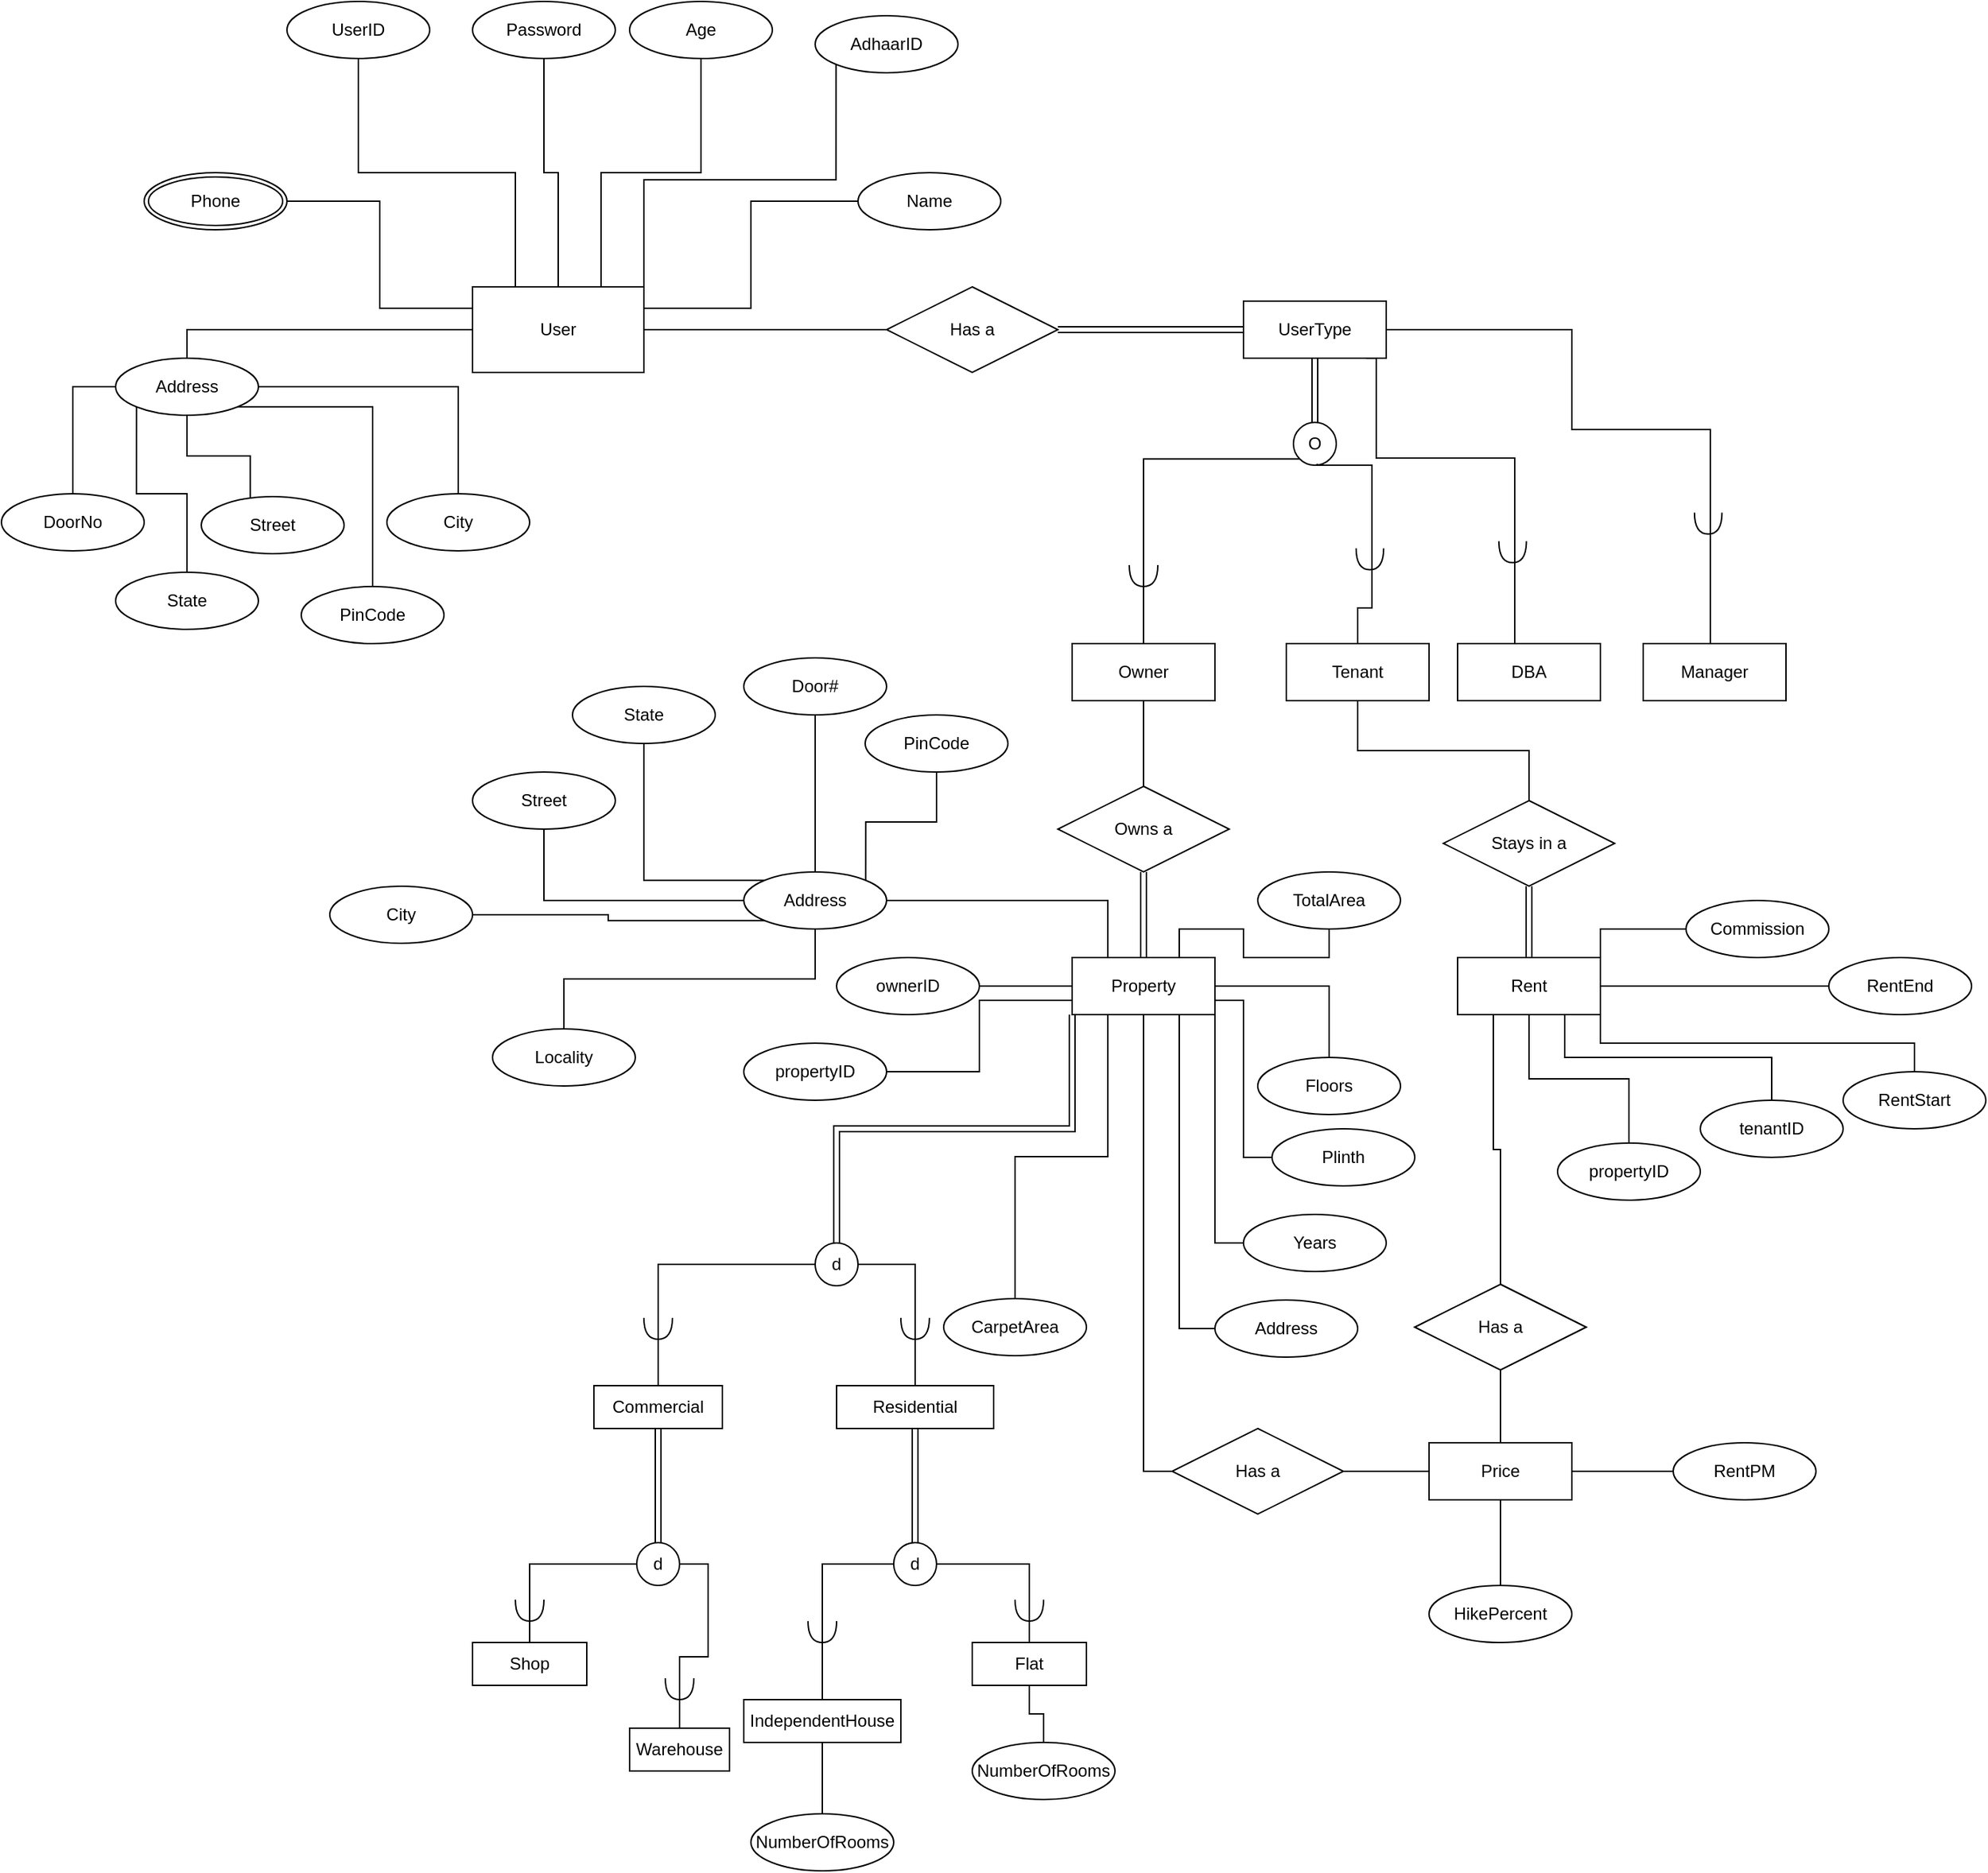 <mxfile version="21.0.10" type="device"><diagram name="Page-1" id="5XIcCDwCFuT_kp3olO_3"><mxGraphModel dx="2868" dy="1576" grid="1" gridSize="10" guides="1" tooltips="1" connect="1" arrows="1" fold="1" page="1" pageScale="1" pageWidth="827" pageHeight="1169" math="0" shadow="0"><root><mxCell id="0"/><mxCell id="1" parent="0"/><mxCell id="nRWQgB_V5x8ZRABtlxOt-9" value="" style="edgeStyle=orthogonalEdgeStyle;rounded=0;orthogonalLoop=1;jettySize=auto;html=1;endArrow=none;endFill=0;" edge="1" parent="1" source="nRWQgB_V5x8ZRABtlxOt-1" target="nRWQgB_V5x8ZRABtlxOt-8"><mxGeometry relative="1" as="geometry"/></mxCell><mxCell id="nRWQgB_V5x8ZRABtlxOt-10" style="edgeStyle=orthogonalEdgeStyle;rounded=0;orthogonalLoop=1;jettySize=auto;html=1;exitX=0.25;exitY=0;exitDx=0;exitDy=0;endArrow=none;endFill=0;" edge="1" parent="1" source="nRWQgB_V5x8ZRABtlxOt-1" target="nRWQgB_V5x8ZRABtlxOt-3"><mxGeometry relative="1" as="geometry"/></mxCell><mxCell id="nRWQgB_V5x8ZRABtlxOt-11" style="edgeStyle=orthogonalEdgeStyle;rounded=0;orthogonalLoop=1;jettySize=auto;html=1;exitX=0;exitY=0.25;exitDx=0;exitDy=0;entryX=1;entryY=0.5;entryDx=0;entryDy=0;endArrow=none;endFill=0;" edge="1" parent="1" source="nRWQgB_V5x8ZRABtlxOt-1" target="nRWQgB_V5x8ZRABtlxOt-2"><mxGeometry relative="1" as="geometry"/></mxCell><mxCell id="nRWQgB_V5x8ZRABtlxOt-12" style="edgeStyle=orthogonalEdgeStyle;rounded=0;orthogonalLoop=1;jettySize=auto;html=1;exitX=0.75;exitY=0;exitDx=0;exitDy=0;entryX=0.5;entryY=1;entryDx=0;entryDy=0;endArrow=none;endFill=0;" edge="1" parent="1" source="nRWQgB_V5x8ZRABtlxOt-1" target="nRWQgB_V5x8ZRABtlxOt-4"><mxGeometry relative="1" as="geometry"/></mxCell><mxCell id="nRWQgB_V5x8ZRABtlxOt-13" style="edgeStyle=orthogonalEdgeStyle;rounded=0;orthogonalLoop=1;jettySize=auto;html=1;exitX=1;exitY=0;exitDx=0;exitDy=0;entryX=0;entryY=1;entryDx=0;entryDy=0;endArrow=none;endFill=0;" edge="1" parent="1" source="nRWQgB_V5x8ZRABtlxOt-1" target="nRWQgB_V5x8ZRABtlxOt-5"><mxGeometry relative="1" as="geometry"/></mxCell><mxCell id="nRWQgB_V5x8ZRABtlxOt-14" style="edgeStyle=orthogonalEdgeStyle;rounded=0;orthogonalLoop=1;jettySize=auto;html=1;exitX=1;exitY=0.25;exitDx=0;exitDy=0;entryX=0;entryY=0.5;entryDx=0;entryDy=0;endArrow=none;endFill=0;" edge="1" parent="1" source="nRWQgB_V5x8ZRABtlxOt-1" target="nRWQgB_V5x8ZRABtlxOt-6"><mxGeometry relative="1" as="geometry"/></mxCell><mxCell id="nRWQgB_V5x8ZRABtlxOt-38" style="edgeStyle=orthogonalEdgeStyle;rounded=0;orthogonalLoop=1;jettySize=auto;html=1;exitX=1;exitY=0.5;exitDx=0;exitDy=0;entryX=0;entryY=0.5;entryDx=0;entryDy=0;endArrow=none;endFill=0;" edge="1" parent="1" source="nRWQgB_V5x8ZRABtlxOt-1" target="nRWQgB_V5x8ZRABtlxOt-37"><mxGeometry relative="1" as="geometry"/></mxCell><mxCell id="nRWQgB_V5x8ZRABtlxOt-119" style="edgeStyle=orthogonalEdgeStyle;rounded=0;orthogonalLoop=1;jettySize=auto;html=1;entryX=0.5;entryY=0;entryDx=0;entryDy=0;endArrow=none;endFill=0;" edge="1" parent="1" source="nRWQgB_V5x8ZRABtlxOt-1" target="nRWQgB_V5x8ZRABtlxOt-118"><mxGeometry relative="1" as="geometry"/></mxCell><mxCell id="nRWQgB_V5x8ZRABtlxOt-1" value="User" style="rounded=0;whiteSpace=wrap;html=1;" vertex="1" parent="1"><mxGeometry x="350" y="460" width="120" height="60" as="geometry"/></mxCell><mxCell id="nRWQgB_V5x8ZRABtlxOt-2" value="Phone" style="ellipse;shape=doubleEllipse;margin=3;whiteSpace=wrap;html=1;align=center;" vertex="1" parent="1"><mxGeometry x="120" y="380" width="100" height="40" as="geometry"/></mxCell><mxCell id="nRWQgB_V5x8ZRABtlxOt-3" value="UserID" style="ellipse;whiteSpace=wrap;html=1;align=center;" vertex="1" parent="1"><mxGeometry x="220" y="260" width="100" height="40" as="geometry"/></mxCell><mxCell id="nRWQgB_V5x8ZRABtlxOt-4" value="Age" style="ellipse;whiteSpace=wrap;html=1;align=center;" vertex="1" parent="1"><mxGeometry x="460" y="260" width="100" height="40" as="geometry"/></mxCell><mxCell id="nRWQgB_V5x8ZRABtlxOt-5" value="AdhaarID" style="ellipse;whiteSpace=wrap;html=1;align=center;" vertex="1" parent="1"><mxGeometry x="590" y="270" width="100" height="40" as="geometry"/></mxCell><mxCell id="nRWQgB_V5x8ZRABtlxOt-6" value="Name" style="ellipse;whiteSpace=wrap;html=1;align=center;" vertex="1" parent="1"><mxGeometry x="620" y="380" width="100" height="40" as="geometry"/></mxCell><mxCell id="nRWQgB_V5x8ZRABtlxOt-8" value="Password" style="ellipse;whiteSpace=wrap;html=1;align=center;" vertex="1" parent="1"><mxGeometry x="350" y="260" width="100" height="40" as="geometry"/></mxCell><mxCell id="nRWQgB_V5x8ZRABtlxOt-52" style="edgeStyle=orthogonalEdgeStyle;rounded=0;orthogonalLoop=1;jettySize=auto;html=1;entryX=0.5;entryY=0;entryDx=0;entryDy=0;endArrow=none;endFill=0;shape=link;" edge="1" parent="1" source="nRWQgB_V5x8ZRABtlxOt-35" target="nRWQgB_V5x8ZRABtlxOt-51"><mxGeometry relative="1" as="geometry"/></mxCell><mxCell id="nRWQgB_V5x8ZRABtlxOt-35" value="UserType" style="whiteSpace=wrap;html=1;align=center;" vertex="1" parent="1"><mxGeometry x="890" y="470" width="100" height="40" as="geometry"/></mxCell><mxCell id="nRWQgB_V5x8ZRABtlxOt-49" style="edgeStyle=orthogonalEdgeStyle;rounded=0;orthogonalLoop=1;jettySize=auto;html=1;endArrow=none;endFill=0;shape=link;" edge="1" parent="1" source="nRWQgB_V5x8ZRABtlxOt-37" target="nRWQgB_V5x8ZRABtlxOt-35"><mxGeometry relative="1" as="geometry"/></mxCell><mxCell id="nRWQgB_V5x8ZRABtlxOt-37" value="Has a" style="shape=rhombus;perimeter=rhombusPerimeter;whiteSpace=wrap;html=1;align=center;" vertex="1" parent="1"><mxGeometry x="640" y="460" width="120" height="60" as="geometry"/></mxCell><mxCell id="nRWQgB_V5x8ZRABtlxOt-51" value="O" style="ellipse;whiteSpace=wrap;html=1;aspect=fixed;" vertex="1" parent="1"><mxGeometry x="925" y="555" width="30" height="30" as="geometry"/></mxCell><mxCell id="nRWQgB_V5x8ZRABtlxOt-83" value="" style="group" vertex="1" connectable="0" parent="1"><mxGeometry x="970" y="585" width="40" height="100" as="geometry"/></mxCell><mxCell id="nRWQgB_V5x8ZRABtlxOt-78" value="" style="group" vertex="1" connectable="0" parent="nRWQgB_V5x8ZRABtlxOt-83"><mxGeometry y="57.547" width="40" height="19.261" as="geometry"/></mxCell><mxCell id="nRWQgB_V5x8ZRABtlxOt-81" value="" style="shape=requiredInterface;html=1;verticalLabelPosition=bottom;sketch=0;rotation=90;" vertex="1" parent="nRWQgB_V5x8ZRABtlxOt-78"><mxGeometry x="1.04" y="-1.377" width="15" height="19.264" as="geometry"/></mxCell><mxCell id="nRWQgB_V5x8ZRABtlxOt-97" value="" style="group" vertex="1" connectable="0" parent="1"><mxGeometry x="983" y="510" width="127" height="170" as="geometry"/></mxCell><mxCell id="nRWQgB_V5x8ZRABtlxOt-88" value="" style="group" vertex="1" connectable="0" parent="nRWQgB_V5x8ZRABtlxOt-97"><mxGeometry x="87" y="70" width="40" height="100" as="geometry"/></mxCell><mxCell id="nRWQgB_V5x8ZRABtlxOt-89" value="" style="group" vertex="1" connectable="0" parent="nRWQgB_V5x8ZRABtlxOt-88"><mxGeometry y="57.547" width="40" height="19.261" as="geometry"/></mxCell><mxCell id="nRWQgB_V5x8ZRABtlxOt-90" value="" style="shape=requiredInterface;html=1;verticalLabelPosition=bottom;sketch=0;rotation=90;" vertex="1" parent="nRWQgB_V5x8ZRABtlxOt-89"><mxGeometry x="1.04" y="-1.377" width="15" height="19.264" as="geometry"/></mxCell><mxCell id="nRWQgB_V5x8ZRABtlxOt-98" value="" style="group" vertex="1" connectable="0" parent="1"><mxGeometry x="1120" y="490" width="127" height="170" as="geometry"/></mxCell><mxCell id="nRWQgB_V5x8ZRABtlxOt-99" value="" style="group" vertex="1" connectable="0" parent="nRWQgB_V5x8ZRABtlxOt-98"><mxGeometry x="87" y="70" width="40" height="100" as="geometry"/></mxCell><mxCell id="nRWQgB_V5x8ZRABtlxOt-100" value="" style="group" vertex="1" connectable="0" parent="nRWQgB_V5x8ZRABtlxOt-99"><mxGeometry y="57.547" width="40" height="19.261" as="geometry"/></mxCell><mxCell id="nRWQgB_V5x8ZRABtlxOt-101" value="" style="shape=requiredInterface;html=1;verticalLabelPosition=bottom;sketch=0;rotation=90;" vertex="1" parent="nRWQgB_V5x8ZRABtlxOt-100"><mxGeometry x="1.04" y="-1.377" width="15" height="19.264" as="geometry"/></mxCell><mxCell id="nRWQgB_V5x8ZRABtlxOt-102" value="" style="edgeStyle=orthogonalEdgeStyle;rounded=0;orthogonalLoop=1;jettySize=auto;html=1;exitX=1;exitY=0.5;exitDx=0;exitDy=0;endArrow=none;endFill=0;entryX=0.435;entryY=0.035;entryDx=0;entryDy=0;entryPerimeter=0;" edge="1" parent="1" source="nRWQgB_V5x8ZRABtlxOt-35" target="nRWQgB_V5x8ZRABtlxOt-109"><mxGeometry relative="1" as="geometry"><mxPoint x="1336" y="542.39" as="sourcePoint"/><mxPoint x="1210" y="700" as="targetPoint"/><Array as="points"><mxPoint x="1120" y="490"/><mxPoint x="1120" y="560"/><mxPoint x="1217" y="560"/><mxPoint x="1217" y="711"/><mxPoint x="1204" y="711"/></Array></mxGeometry></mxCell><mxCell id="nRWQgB_V5x8ZRABtlxOt-111" style="edgeStyle=orthogonalEdgeStyle;rounded=0;orthogonalLoop=1;jettySize=auto;html=1;endArrow=none;endFill=0;" edge="1" parent="1" source="nRWQgB_V5x8ZRABtlxOt-104" target="nRWQgB_V5x8ZRABtlxOt-110"><mxGeometry relative="1" as="geometry"/></mxCell><mxCell id="nRWQgB_V5x8ZRABtlxOt-104" value="Owner" style="whiteSpace=wrap;html=1;align=center;" vertex="1" parent="1"><mxGeometry x="770" y="710" width="100" height="40" as="geometry"/></mxCell><mxCell id="nRWQgB_V5x8ZRABtlxOt-64" value="" style="edgeStyle=orthogonalEdgeStyle;rounded=0;orthogonalLoop=1;jettySize=auto;html=1;exitX=0;exitY=1;exitDx=0;exitDy=0;endArrow=none;endFill=0;entryX=0.5;entryY=0;entryDx=0;entryDy=0;" edge="1" parent="1" source="nRWQgB_V5x8ZRABtlxOt-51" target="nRWQgB_V5x8ZRABtlxOt-104"><mxGeometry relative="1" as="geometry"><mxPoint x="929" y="581" as="sourcePoint"/><mxPoint x="820" y="700" as="targetPoint"/></mxGeometry></mxCell><mxCell id="nRWQgB_V5x8ZRABtlxOt-149" style="edgeStyle=orthogonalEdgeStyle;rounded=0;orthogonalLoop=1;jettySize=auto;html=1;exitX=0.5;exitY=1;exitDx=0;exitDy=0;entryX=0.5;entryY=0;entryDx=0;entryDy=0;endArrow=none;endFill=0;" edge="1" parent="1" source="nRWQgB_V5x8ZRABtlxOt-107" target="nRWQgB_V5x8ZRABtlxOt-148"><mxGeometry relative="1" as="geometry"/></mxCell><mxCell id="nRWQgB_V5x8ZRABtlxOt-107" value="Tenant" style="whiteSpace=wrap;html=1;align=center;" vertex="1" parent="1"><mxGeometry x="920" y="710" width="100" height="40" as="geometry"/></mxCell><mxCell id="nRWQgB_V5x8ZRABtlxOt-80" value="" style="edgeStyle=orthogonalEdgeStyle;rounded=0;orthogonalLoop=1;jettySize=auto;html=1;exitX=0.555;exitY=0.966;exitDx=0;exitDy=0;endArrow=none;endFill=0;entryX=0.5;entryY=0;entryDx=0;entryDy=0;exitPerimeter=0;" edge="1" parent="1" source="nRWQgB_V5x8ZRABtlxOt-51" target="nRWQgB_V5x8ZRABtlxOt-107"><mxGeometry relative="1" as="geometry"><mxPoint x="1099" y="567.39" as="sourcePoint"/><mxPoint x="977.9" y="699.8" as="targetPoint"/><Array as="points"><mxPoint x="942" y="585"/><mxPoint x="980" y="585"/><mxPoint x="980" y="685"/><mxPoint x="970" y="685"/></Array></mxGeometry></mxCell><mxCell id="nRWQgB_V5x8ZRABtlxOt-108" value="DBA" style="whiteSpace=wrap;html=1;align=center;" vertex="1" parent="1"><mxGeometry x="1040" y="710" width="100" height="40" as="geometry"/></mxCell><mxCell id="nRWQgB_V5x8ZRABtlxOt-91" value="" style="edgeStyle=orthogonalEdgeStyle;rounded=0;orthogonalLoop=1;jettySize=auto;html=1;exitX=0.858;exitY=1.003;exitDx=0;exitDy=0;endArrow=none;endFill=0;exitPerimeter=0;entryX=0.5;entryY=0;entryDx=0;entryDy=0;" edge="1" parent="1" source="nRWQgB_V5x8ZRABtlxOt-35" target="nRWQgB_V5x8ZRABtlxOt-108"><mxGeometry relative="1" as="geometry"><mxPoint x="1199" y="562.39" as="sourcePoint"/><mxPoint x="1090" y="700" as="targetPoint"/><Array as="points"><mxPoint x="983" y="510"/><mxPoint x="983" y="580"/><mxPoint x="1080" y="580"/><mxPoint x="1080" y="710"/></Array></mxGeometry></mxCell><mxCell id="nRWQgB_V5x8ZRABtlxOt-109" value="Manager" style="whiteSpace=wrap;html=1;align=center;" vertex="1" parent="1"><mxGeometry x="1170" y="710" width="100" height="40" as="geometry"/></mxCell><mxCell id="nRWQgB_V5x8ZRABtlxOt-113" value="" style="edgeStyle=orthogonalEdgeStyle;rounded=0;orthogonalLoop=1;jettySize=auto;html=1;shape=link;" edge="1" parent="1" source="nRWQgB_V5x8ZRABtlxOt-110" target="nRWQgB_V5x8ZRABtlxOt-112"><mxGeometry relative="1" as="geometry"/></mxCell><mxCell id="nRWQgB_V5x8ZRABtlxOt-110" value="Owns a" style="shape=rhombus;perimeter=rhombusPerimeter;whiteSpace=wrap;html=1;align=center;" vertex="1" parent="1"><mxGeometry x="760" y="810" width="120" height="60" as="geometry"/></mxCell><mxCell id="nRWQgB_V5x8ZRABtlxOt-124" style="edgeStyle=orthogonalEdgeStyle;rounded=0;orthogonalLoop=1;jettySize=auto;html=1;endArrow=none;endFill=0;" edge="1" parent="1" source="nRWQgB_V5x8ZRABtlxOt-112" target="nRWQgB_V5x8ZRABtlxOt-114"><mxGeometry relative="1" as="geometry"/></mxCell><mxCell id="nRWQgB_V5x8ZRABtlxOt-125" style="edgeStyle=orthogonalEdgeStyle;rounded=0;orthogonalLoop=1;jettySize=auto;html=1;exitX=1;exitY=1;exitDx=0;exitDy=0;entryX=0;entryY=0.5;entryDx=0;entryDy=0;endArrow=none;endFill=0;" edge="1" parent="1" source="nRWQgB_V5x8ZRABtlxOt-112" target="nRWQgB_V5x8ZRABtlxOt-116"><mxGeometry relative="1" as="geometry"/></mxCell><mxCell id="nRWQgB_V5x8ZRABtlxOt-127" style="edgeStyle=orthogonalEdgeStyle;rounded=0;orthogonalLoop=1;jettySize=auto;html=1;exitX=0.75;exitY=1;exitDx=0;exitDy=0;entryX=0;entryY=0.5;entryDx=0;entryDy=0;endArrow=none;endFill=0;" edge="1" parent="1" source="nRWQgB_V5x8ZRABtlxOt-112" target="nRWQgB_V5x8ZRABtlxOt-117"><mxGeometry relative="1" as="geometry"/></mxCell><mxCell id="nRWQgB_V5x8ZRABtlxOt-129" style="edgeStyle=orthogonalEdgeStyle;rounded=0;orthogonalLoop=1;jettySize=auto;html=1;exitX=0.25;exitY=1;exitDx=0;exitDy=0;endArrow=none;endFill=0;" edge="1" parent="1" source="nRWQgB_V5x8ZRABtlxOt-112" target="nRWQgB_V5x8ZRABtlxOt-122"><mxGeometry relative="1" as="geometry"/></mxCell><mxCell id="nRWQgB_V5x8ZRABtlxOt-131" style="edgeStyle=orthogonalEdgeStyle;rounded=0;orthogonalLoop=1;jettySize=auto;html=1;exitX=1;exitY=0.75;exitDx=0;exitDy=0;entryX=0;entryY=0.5;entryDx=0;entryDy=0;endArrow=none;endFill=0;" edge="1" parent="1" source="nRWQgB_V5x8ZRABtlxOt-112" target="nRWQgB_V5x8ZRABtlxOt-120"><mxGeometry relative="1" as="geometry"/></mxCell><mxCell id="nRWQgB_V5x8ZRABtlxOt-134" style="edgeStyle=orthogonalEdgeStyle;rounded=0;orthogonalLoop=1;jettySize=auto;html=1;exitX=0;exitY=0.75;exitDx=0;exitDy=0;entryX=1;entryY=0.5;entryDx=0;entryDy=0;endArrow=none;endFill=0;" edge="1" parent="1" source="nRWQgB_V5x8ZRABtlxOt-112" target="nRWQgB_V5x8ZRABtlxOt-132"><mxGeometry relative="1" as="geometry"/></mxCell><mxCell id="nRWQgB_V5x8ZRABtlxOt-136" style="edgeStyle=orthogonalEdgeStyle;rounded=0;orthogonalLoop=1;jettySize=auto;html=1;exitX=0;exitY=0.5;exitDx=0;exitDy=0;endArrow=none;endFill=0;" edge="1" parent="1" source="nRWQgB_V5x8ZRABtlxOt-112" target="nRWQgB_V5x8ZRABtlxOt-135"><mxGeometry relative="1" as="geometry"/></mxCell><mxCell id="nRWQgB_V5x8ZRABtlxOt-155" style="edgeStyle=orthogonalEdgeStyle;rounded=0;orthogonalLoop=1;jettySize=auto;html=1;exitX=0.25;exitY=0;exitDx=0;exitDy=0;entryX=1;entryY=0.5;entryDx=0;entryDy=0;endArrow=none;endFill=0;" edge="1" parent="1" source="nRWQgB_V5x8ZRABtlxOt-112" target="nRWQgB_V5x8ZRABtlxOt-123"><mxGeometry relative="1" as="geometry"/></mxCell><mxCell id="nRWQgB_V5x8ZRABtlxOt-156" style="edgeStyle=orthogonalEdgeStyle;rounded=0;orthogonalLoop=1;jettySize=auto;html=1;exitX=0;exitY=1;exitDx=0;exitDy=0;shape=link;" edge="1" parent="1" source="nRWQgB_V5x8ZRABtlxOt-112" target="nRWQgB_V5x8ZRABtlxOt-152"><mxGeometry relative="1" as="geometry"/></mxCell><mxCell id="nRWQgB_V5x8ZRABtlxOt-236" style="edgeStyle=orthogonalEdgeStyle;rounded=0;orthogonalLoop=1;jettySize=auto;html=1;exitX=0.75;exitY=0;exitDx=0;exitDy=0;endArrow=none;endFill=0;" edge="1" parent="1" source="nRWQgB_V5x8ZRABtlxOt-112" target="nRWQgB_V5x8ZRABtlxOt-121"><mxGeometry relative="1" as="geometry"/></mxCell><mxCell id="nRWQgB_V5x8ZRABtlxOt-239" style="edgeStyle=orthogonalEdgeStyle;rounded=0;orthogonalLoop=1;jettySize=auto;html=1;exitX=0.5;exitY=1;exitDx=0;exitDy=0;entryX=0;entryY=0.5;entryDx=0;entryDy=0;endArrow=none;endFill=0;" edge="1" parent="1" source="nRWQgB_V5x8ZRABtlxOt-112" target="nRWQgB_V5x8ZRABtlxOt-238"><mxGeometry relative="1" as="geometry"/></mxCell><mxCell id="nRWQgB_V5x8ZRABtlxOt-112" value="Property" style="whiteSpace=wrap;html=1;align=center;" vertex="1" parent="1"><mxGeometry x="770" y="930" width="100" height="40" as="geometry"/></mxCell><mxCell id="nRWQgB_V5x8ZRABtlxOt-114" value="Floors" style="ellipse;whiteSpace=wrap;html=1;align=center;" vertex="1" parent="1"><mxGeometry x="900" y="1000" width="100" height="40" as="geometry"/></mxCell><mxCell id="nRWQgB_V5x8ZRABtlxOt-116" value="Years" style="ellipse;whiteSpace=wrap;html=1;align=center;" vertex="1" parent="1"><mxGeometry x="890" y="1110" width="100" height="40" as="geometry"/></mxCell><mxCell id="nRWQgB_V5x8ZRABtlxOt-117" value="Address" style="ellipse;whiteSpace=wrap;html=1;align=center;" vertex="1" parent="1"><mxGeometry x="870" y="1170" width="100" height="40" as="geometry"/></mxCell><mxCell id="nRWQgB_V5x8ZRABtlxOt-143" style="edgeStyle=orthogonalEdgeStyle;rounded=0;orthogonalLoop=1;jettySize=auto;html=1;exitX=0;exitY=0.5;exitDx=0;exitDy=0;endArrow=none;endFill=0;" edge="1" parent="1" source="nRWQgB_V5x8ZRABtlxOt-118" target="nRWQgB_V5x8ZRABtlxOt-138"><mxGeometry relative="1" as="geometry"/></mxCell><mxCell id="nRWQgB_V5x8ZRABtlxOt-144" style="edgeStyle=orthogonalEdgeStyle;rounded=0;orthogonalLoop=1;jettySize=auto;html=1;exitX=0;exitY=1;exitDx=0;exitDy=0;endArrow=none;endFill=0;" edge="1" parent="1" source="nRWQgB_V5x8ZRABtlxOt-118" target="nRWQgB_V5x8ZRABtlxOt-141"><mxGeometry relative="1" as="geometry"/></mxCell><mxCell id="nRWQgB_V5x8ZRABtlxOt-145" style="edgeStyle=orthogonalEdgeStyle;rounded=0;orthogonalLoop=1;jettySize=auto;html=1;exitX=0.5;exitY=1;exitDx=0;exitDy=0;entryX=0.343;entryY=0.014;entryDx=0;entryDy=0;entryPerimeter=0;endArrow=none;endFill=0;" edge="1" parent="1" source="nRWQgB_V5x8ZRABtlxOt-118" target="nRWQgB_V5x8ZRABtlxOt-139"><mxGeometry relative="1" as="geometry"/></mxCell><mxCell id="nRWQgB_V5x8ZRABtlxOt-146" style="edgeStyle=orthogonalEdgeStyle;rounded=0;orthogonalLoop=1;jettySize=auto;html=1;exitX=1;exitY=1;exitDx=0;exitDy=0;endArrow=none;endFill=0;" edge="1" parent="1" source="nRWQgB_V5x8ZRABtlxOt-118" target="nRWQgB_V5x8ZRABtlxOt-142"><mxGeometry relative="1" as="geometry"/></mxCell><mxCell id="nRWQgB_V5x8ZRABtlxOt-147" style="edgeStyle=orthogonalEdgeStyle;rounded=0;orthogonalLoop=1;jettySize=auto;html=1;exitX=1;exitY=0.5;exitDx=0;exitDy=0;endArrow=none;endFill=0;" edge="1" parent="1" source="nRWQgB_V5x8ZRABtlxOt-118" target="nRWQgB_V5x8ZRABtlxOt-140"><mxGeometry relative="1" as="geometry"/></mxCell><mxCell id="nRWQgB_V5x8ZRABtlxOt-118" value="Address" style="ellipse;whiteSpace=wrap;html=1;align=center;" vertex="1" parent="1"><mxGeometry x="100" y="510" width="100" height="40" as="geometry"/></mxCell><mxCell id="nRWQgB_V5x8ZRABtlxOt-120" value="Plinth" style="ellipse;whiteSpace=wrap;html=1;align=center;" vertex="1" parent="1"><mxGeometry x="910" y="1050" width="100" height="40" as="geometry"/></mxCell><mxCell id="nRWQgB_V5x8ZRABtlxOt-121" value="TotalArea" style="ellipse;whiteSpace=wrap;html=1;align=center;" vertex="1" parent="1"><mxGeometry x="900" y="870" width="100" height="40" as="geometry"/></mxCell><mxCell id="nRWQgB_V5x8ZRABtlxOt-122" value="CarpetArea" style="ellipse;whiteSpace=wrap;html=1;align=center;" vertex="1" parent="1"><mxGeometry x="680" y="1169" width="100" height="40" as="geometry"/></mxCell><mxCell id="nRWQgB_V5x8ZRABtlxOt-213" style="edgeStyle=orthogonalEdgeStyle;rounded=0;orthogonalLoop=1;jettySize=auto;html=1;exitX=1;exitY=0;exitDx=0;exitDy=0;endArrow=none;endFill=0;" edge="1" parent="1" source="nRWQgB_V5x8ZRABtlxOt-123" target="nRWQgB_V5x8ZRABtlxOt-212"><mxGeometry relative="1" as="geometry"/></mxCell><mxCell id="nRWQgB_V5x8ZRABtlxOt-214" style="edgeStyle=orthogonalEdgeStyle;rounded=0;orthogonalLoop=1;jettySize=auto;html=1;exitX=0.5;exitY=0;exitDx=0;exitDy=0;entryX=0.5;entryY=1;entryDx=0;entryDy=0;endArrow=none;endFill=0;" edge="1" parent="1" source="nRWQgB_V5x8ZRABtlxOt-123" target="nRWQgB_V5x8ZRABtlxOt-207"><mxGeometry relative="1" as="geometry"/></mxCell><mxCell id="nRWQgB_V5x8ZRABtlxOt-215" style="edgeStyle=orthogonalEdgeStyle;rounded=0;orthogonalLoop=1;jettySize=auto;html=1;exitX=0;exitY=0;exitDx=0;exitDy=0;endArrow=none;endFill=0;" edge="1" parent="1" source="nRWQgB_V5x8ZRABtlxOt-123" target="nRWQgB_V5x8ZRABtlxOt-211"><mxGeometry relative="1" as="geometry"/></mxCell><mxCell id="nRWQgB_V5x8ZRABtlxOt-216" style="edgeStyle=orthogonalEdgeStyle;rounded=0;orthogonalLoop=1;jettySize=auto;html=1;exitX=0;exitY=0.5;exitDx=0;exitDy=0;endArrow=none;endFill=0;" edge="1" parent="1" source="nRWQgB_V5x8ZRABtlxOt-123" target="nRWQgB_V5x8ZRABtlxOt-208"><mxGeometry relative="1" as="geometry"/></mxCell><mxCell id="nRWQgB_V5x8ZRABtlxOt-217" style="edgeStyle=orthogonalEdgeStyle;rounded=0;orthogonalLoop=1;jettySize=auto;html=1;exitX=0;exitY=1;exitDx=0;exitDy=0;endArrow=none;endFill=0;" edge="1" parent="1" source="nRWQgB_V5x8ZRABtlxOt-123" target="nRWQgB_V5x8ZRABtlxOt-209"><mxGeometry relative="1" as="geometry"/></mxCell><mxCell id="nRWQgB_V5x8ZRABtlxOt-218" style="edgeStyle=orthogonalEdgeStyle;rounded=0;orthogonalLoop=1;jettySize=auto;html=1;exitX=0.5;exitY=1;exitDx=0;exitDy=0;endArrow=none;endFill=0;" edge="1" parent="1" source="nRWQgB_V5x8ZRABtlxOt-123" target="nRWQgB_V5x8ZRABtlxOt-210"><mxGeometry relative="1" as="geometry"/></mxCell><mxCell id="nRWQgB_V5x8ZRABtlxOt-123" value="Address" style="ellipse;whiteSpace=wrap;html=1;align=center;" vertex="1" parent="1"><mxGeometry x="540" y="870" width="100" height="40" as="geometry"/></mxCell><mxCell id="nRWQgB_V5x8ZRABtlxOt-132" value="propertyID" style="ellipse;whiteSpace=wrap;html=1;align=center;" vertex="1" parent="1"><mxGeometry x="540" y="990" width="100" height="40" as="geometry"/></mxCell><mxCell id="nRWQgB_V5x8ZRABtlxOt-135" value="ownerID" style="ellipse;whiteSpace=wrap;html=1;align=center;" vertex="1" parent="1"><mxGeometry x="605" y="930" width="100" height="40" as="geometry"/></mxCell><mxCell id="nRWQgB_V5x8ZRABtlxOt-138" value="DoorNo" style="ellipse;whiteSpace=wrap;html=1;align=center;" vertex="1" parent="1"><mxGeometry x="20" y="605" width="100" height="40" as="geometry"/></mxCell><mxCell id="nRWQgB_V5x8ZRABtlxOt-139" value="Street" style="ellipse;whiteSpace=wrap;html=1;align=center;" vertex="1" parent="1"><mxGeometry x="160" y="607" width="100" height="40" as="geometry"/></mxCell><mxCell id="nRWQgB_V5x8ZRABtlxOt-140" value="City" style="ellipse;whiteSpace=wrap;html=1;align=center;" vertex="1" parent="1"><mxGeometry x="290" y="605" width="100" height="40" as="geometry"/></mxCell><mxCell id="nRWQgB_V5x8ZRABtlxOt-141" value="State" style="ellipse;whiteSpace=wrap;html=1;align=center;" vertex="1" parent="1"><mxGeometry x="100" y="660" width="100" height="40" as="geometry"/></mxCell><mxCell id="nRWQgB_V5x8ZRABtlxOt-142" value="PinCode" style="ellipse;whiteSpace=wrap;html=1;align=center;" vertex="1" parent="1"><mxGeometry x="230" y="670" width="100" height="40" as="geometry"/></mxCell><mxCell id="nRWQgB_V5x8ZRABtlxOt-151" style="edgeStyle=orthogonalEdgeStyle;rounded=0;orthogonalLoop=1;jettySize=auto;html=1;exitX=0.5;exitY=1;exitDx=0;exitDy=0;entryX=0.5;entryY=0;entryDx=0;entryDy=0;shape=link;" edge="1" parent="1" source="nRWQgB_V5x8ZRABtlxOt-148" target="nRWQgB_V5x8ZRABtlxOt-150"><mxGeometry relative="1" as="geometry"/></mxCell><mxCell id="nRWQgB_V5x8ZRABtlxOt-148" value="Stays in a" style="shape=rhombus;perimeter=rhombusPerimeter;whiteSpace=wrap;html=1;align=center;" vertex="1" parent="1"><mxGeometry x="1030" y="820" width="120" height="60" as="geometry"/></mxCell><mxCell id="nRWQgB_V5x8ZRABtlxOt-223" style="edgeStyle=orthogonalEdgeStyle;rounded=0;orthogonalLoop=1;jettySize=auto;html=1;exitX=1;exitY=0;exitDx=0;exitDy=0;endArrow=none;endFill=0;" edge="1" parent="1" source="nRWQgB_V5x8ZRABtlxOt-150" target="nRWQgB_V5x8ZRABtlxOt-222"><mxGeometry relative="1" as="geometry"/></mxCell><mxCell id="nRWQgB_V5x8ZRABtlxOt-224" style="edgeStyle=orthogonalEdgeStyle;rounded=0;orthogonalLoop=1;jettySize=auto;html=1;exitX=1;exitY=0.5;exitDx=0;exitDy=0;entryX=0;entryY=0.5;entryDx=0;entryDy=0;endArrow=none;endFill=0;" edge="1" parent="1" source="nRWQgB_V5x8ZRABtlxOt-150" target="nRWQgB_V5x8ZRABtlxOt-200"><mxGeometry relative="1" as="geometry"/></mxCell><mxCell id="nRWQgB_V5x8ZRABtlxOt-225" style="edgeStyle=orthogonalEdgeStyle;rounded=0;orthogonalLoop=1;jettySize=auto;html=1;exitX=1;exitY=1;exitDx=0;exitDy=0;endArrow=none;endFill=0;" edge="1" parent="1" source="nRWQgB_V5x8ZRABtlxOt-150" target="nRWQgB_V5x8ZRABtlxOt-199"><mxGeometry relative="1" as="geometry"/></mxCell><mxCell id="nRWQgB_V5x8ZRABtlxOt-226" style="edgeStyle=orthogonalEdgeStyle;rounded=0;orthogonalLoop=1;jettySize=auto;html=1;exitX=0.75;exitY=1;exitDx=0;exitDy=0;endArrow=none;endFill=0;" edge="1" parent="1" source="nRWQgB_V5x8ZRABtlxOt-150" target="nRWQgB_V5x8ZRABtlxOt-201"><mxGeometry relative="1" as="geometry"/></mxCell><mxCell id="nRWQgB_V5x8ZRABtlxOt-227" style="edgeStyle=orthogonalEdgeStyle;rounded=0;orthogonalLoop=1;jettySize=auto;html=1;exitX=0.5;exitY=1;exitDx=0;exitDy=0;endArrow=none;endFill=0;" edge="1" parent="1" source="nRWQgB_V5x8ZRABtlxOt-150" target="nRWQgB_V5x8ZRABtlxOt-202"><mxGeometry relative="1" as="geometry"/></mxCell><mxCell id="nRWQgB_V5x8ZRABtlxOt-233" style="edgeStyle=orthogonalEdgeStyle;rounded=0;orthogonalLoop=1;jettySize=auto;html=1;exitX=0.25;exitY=1;exitDx=0;exitDy=0;endArrow=none;endFill=0;" edge="1" parent="1" source="nRWQgB_V5x8ZRABtlxOt-150" target="nRWQgB_V5x8ZRABtlxOt-232"><mxGeometry relative="1" as="geometry"/></mxCell><mxCell id="nRWQgB_V5x8ZRABtlxOt-150" value="Rent" style="whiteSpace=wrap;html=1;align=center;" vertex="1" parent="1"><mxGeometry x="1040" y="930" width="100" height="40" as="geometry"/></mxCell><mxCell id="nRWQgB_V5x8ZRABtlxOt-152" value="d" style="ellipse;whiteSpace=wrap;html=1;aspect=fixed;" vertex="1" parent="1"><mxGeometry x="590" y="1130" width="30" height="30" as="geometry"/></mxCell><mxCell id="nRWQgB_V5x8ZRABtlxOt-168" style="edgeStyle=orthogonalEdgeStyle;rounded=0;orthogonalLoop=1;jettySize=auto;html=1;exitX=0.5;exitY=1;exitDx=0;exitDy=0;shape=link;" edge="1" parent="1" source="nRWQgB_V5x8ZRABtlxOt-154" target="nRWQgB_V5x8ZRABtlxOt-166"><mxGeometry relative="1" as="geometry"/></mxCell><mxCell id="nRWQgB_V5x8ZRABtlxOt-154" value="Commercial" style="rounded=0;whiteSpace=wrap;html=1;" vertex="1" parent="1"><mxGeometry x="435" y="1230" width="90" height="30" as="geometry"/></mxCell><mxCell id="nRWQgB_V5x8ZRABtlxOt-169" style="edgeStyle=orthogonalEdgeStyle;rounded=0;orthogonalLoop=1;jettySize=auto;html=1;exitX=0.5;exitY=1;exitDx=0;exitDy=0;shape=link;" edge="1" parent="1" source="nRWQgB_V5x8ZRABtlxOt-157" target="nRWQgB_V5x8ZRABtlxOt-167"><mxGeometry relative="1" as="geometry"/></mxCell><mxCell id="nRWQgB_V5x8ZRABtlxOt-157" value="Residential" style="rounded=0;whiteSpace=wrap;html=1;" vertex="1" parent="1"><mxGeometry x="605" y="1230" width="110" height="30" as="geometry"/></mxCell><mxCell id="nRWQgB_V5x8ZRABtlxOt-160" value="" style="group" vertex="1" connectable="0" parent="1"><mxGeometry x="810" y="655" width="40" height="15" as="geometry"/></mxCell><mxCell id="nRWQgB_V5x8ZRABtlxOt-161" value="" style="group" vertex="1" connectable="0" parent="nRWQgB_V5x8ZRABtlxOt-160"><mxGeometry width="20" height="15" as="geometry"/></mxCell><mxCell id="nRWQgB_V5x8ZRABtlxOt-162" value="" style="shape=requiredInterface;html=1;verticalLabelPosition=bottom;sketch=0;rotation=90;" vertex="1" parent="nRWQgB_V5x8ZRABtlxOt-161"><mxGeometry x="2.5" y="-2.5" width="15" height="20" as="geometry"/></mxCell><mxCell id="nRWQgB_V5x8ZRABtlxOt-164" value="" style="group" vertex="1" connectable="0" parent="1"><mxGeometry x="650" y="1182.5" width="40" height="15" as="geometry"/></mxCell><mxCell id="nRWQgB_V5x8ZRABtlxOt-65" value="" style="group" vertex="1" connectable="0" parent="nRWQgB_V5x8ZRABtlxOt-164"><mxGeometry width="40" height="15" as="geometry"/></mxCell><mxCell id="nRWQgB_V5x8ZRABtlxOt-66" value="" style="group" vertex="1" connectable="0" parent="nRWQgB_V5x8ZRABtlxOt-65"><mxGeometry width="20" height="15" as="geometry"/></mxCell><mxCell id="nRWQgB_V5x8ZRABtlxOt-62" value="" style="shape=requiredInterface;html=1;verticalLabelPosition=bottom;sketch=0;rotation=90;" vertex="1" parent="nRWQgB_V5x8ZRABtlxOt-66"><mxGeometry x="2.5" y="-2.5" width="15" height="20" as="geometry"/></mxCell><mxCell id="nRWQgB_V5x8ZRABtlxOt-159" style="edgeStyle=orthogonalEdgeStyle;rounded=0;orthogonalLoop=1;jettySize=auto;html=1;exitX=1;exitY=0.5;exitDx=0;exitDy=0;endArrow=none;endFill=0;" edge="1" parent="nRWQgB_V5x8ZRABtlxOt-164" source="nRWQgB_V5x8ZRABtlxOt-152" target="nRWQgB_V5x8ZRABtlxOt-157"><mxGeometry relative="1" as="geometry"/></mxCell><mxCell id="nRWQgB_V5x8ZRABtlxOt-165" value="" style="group" vertex="1" connectable="0" parent="1"><mxGeometry x="470" y="1182.5" width="20" height="15" as="geometry"/></mxCell><mxCell id="nRWQgB_V5x8ZRABtlxOt-158" style="edgeStyle=orthogonalEdgeStyle;rounded=0;orthogonalLoop=1;jettySize=auto;html=1;exitX=0;exitY=0.5;exitDx=0;exitDy=0;endArrow=none;endFill=0;" edge="1" parent="nRWQgB_V5x8ZRABtlxOt-165" source="nRWQgB_V5x8ZRABtlxOt-152" target="nRWQgB_V5x8ZRABtlxOt-154"><mxGeometry relative="1" as="geometry"/></mxCell><mxCell id="nRWQgB_V5x8ZRABtlxOt-163" value="" style="shape=requiredInterface;html=1;verticalLabelPosition=bottom;sketch=0;rotation=90;" vertex="1" parent="nRWQgB_V5x8ZRABtlxOt-165"><mxGeometry x="2.5" y="-2.5" width="15" height="20" as="geometry"/></mxCell><mxCell id="nRWQgB_V5x8ZRABtlxOt-174" style="edgeStyle=orthogonalEdgeStyle;rounded=0;orthogonalLoop=1;jettySize=auto;html=1;exitX=0;exitY=0.5;exitDx=0;exitDy=0;endArrow=none;endFill=0;" edge="1" parent="1" source="nRWQgB_V5x8ZRABtlxOt-166" target="nRWQgB_V5x8ZRABtlxOt-170"><mxGeometry relative="1" as="geometry"/></mxCell><mxCell id="nRWQgB_V5x8ZRABtlxOt-175" style="edgeStyle=orthogonalEdgeStyle;rounded=0;orthogonalLoop=1;jettySize=auto;html=1;exitX=1;exitY=0.5;exitDx=0;exitDy=0;endArrow=none;endFill=0;" edge="1" parent="1" source="nRWQgB_V5x8ZRABtlxOt-166" target="nRWQgB_V5x8ZRABtlxOt-171"><mxGeometry relative="1" as="geometry"/></mxCell><mxCell id="nRWQgB_V5x8ZRABtlxOt-166" value="d" style="ellipse;whiteSpace=wrap;html=1;aspect=fixed;" vertex="1" parent="1"><mxGeometry x="465" y="1340" width="30" height="30" as="geometry"/></mxCell><mxCell id="nRWQgB_V5x8ZRABtlxOt-176" style="edgeStyle=orthogonalEdgeStyle;rounded=0;orthogonalLoop=1;jettySize=auto;html=1;exitX=0;exitY=0.5;exitDx=0;exitDy=0;endArrow=none;endFill=0;" edge="1" parent="1" source="nRWQgB_V5x8ZRABtlxOt-167" target="nRWQgB_V5x8ZRABtlxOt-172"><mxGeometry relative="1" as="geometry"/></mxCell><mxCell id="nRWQgB_V5x8ZRABtlxOt-177" style="edgeStyle=orthogonalEdgeStyle;rounded=0;orthogonalLoop=1;jettySize=auto;html=1;exitX=1;exitY=0.5;exitDx=0;exitDy=0;endArrow=none;endFill=0;" edge="1" parent="1" source="nRWQgB_V5x8ZRABtlxOt-167" target="nRWQgB_V5x8ZRABtlxOt-173"><mxGeometry relative="1" as="geometry"/></mxCell><mxCell id="nRWQgB_V5x8ZRABtlxOt-167" value="d" style="ellipse;whiteSpace=wrap;html=1;aspect=fixed;" vertex="1" parent="1"><mxGeometry x="645" y="1340" width="30" height="30" as="geometry"/></mxCell><mxCell id="nRWQgB_V5x8ZRABtlxOt-170" value="Shop" style="rounded=0;whiteSpace=wrap;html=1;" vertex="1" parent="1"><mxGeometry x="350" y="1410" width="80" height="30" as="geometry"/></mxCell><mxCell id="nRWQgB_V5x8ZRABtlxOt-171" value="Warehouse" style="rounded=0;whiteSpace=wrap;html=1;" vertex="1" parent="1"><mxGeometry x="460" y="1470" width="70" height="30" as="geometry"/></mxCell><mxCell id="nRWQgB_V5x8ZRABtlxOt-206" style="edgeStyle=orthogonalEdgeStyle;rounded=0;orthogonalLoop=1;jettySize=auto;html=1;exitX=0.5;exitY=1;exitDx=0;exitDy=0;endArrow=none;endFill=0;" edge="1" parent="1" source="nRWQgB_V5x8ZRABtlxOt-172" target="nRWQgB_V5x8ZRABtlxOt-203"><mxGeometry relative="1" as="geometry"/></mxCell><mxCell id="nRWQgB_V5x8ZRABtlxOt-172" value="IndependentHouse" style="rounded=0;whiteSpace=wrap;html=1;" vertex="1" parent="1"><mxGeometry x="540" y="1450" width="110" height="30" as="geometry"/></mxCell><mxCell id="nRWQgB_V5x8ZRABtlxOt-205" style="edgeStyle=orthogonalEdgeStyle;rounded=0;orthogonalLoop=1;jettySize=auto;html=1;exitX=0.5;exitY=1;exitDx=0;exitDy=0;endArrow=none;endFill=0;" edge="1" parent="1" source="nRWQgB_V5x8ZRABtlxOt-173" target="nRWQgB_V5x8ZRABtlxOt-204"><mxGeometry relative="1" as="geometry"/></mxCell><mxCell id="nRWQgB_V5x8ZRABtlxOt-173" value="Flat" style="rounded=0;whiteSpace=wrap;html=1;" vertex="1" parent="1"><mxGeometry x="700" y="1410" width="80" height="30" as="geometry"/></mxCell><mxCell id="nRWQgB_V5x8ZRABtlxOt-178" value="" style="group" vertex="1" connectable="0" parent="1"><mxGeometry x="730" y="1380" width="40" height="15" as="geometry"/></mxCell><mxCell id="nRWQgB_V5x8ZRABtlxOt-179" value="" style="group" vertex="1" connectable="0" parent="nRWQgB_V5x8ZRABtlxOt-178"><mxGeometry width="40" height="15" as="geometry"/></mxCell><mxCell id="nRWQgB_V5x8ZRABtlxOt-180" value="" style="group" vertex="1" connectable="0" parent="nRWQgB_V5x8ZRABtlxOt-179"><mxGeometry width="20" height="15" as="geometry"/></mxCell><mxCell id="nRWQgB_V5x8ZRABtlxOt-181" value="" style="shape=requiredInterface;html=1;verticalLabelPosition=bottom;sketch=0;rotation=90;" vertex="1" parent="nRWQgB_V5x8ZRABtlxOt-180"><mxGeometry x="2.5" y="-2.5" width="15" height="20" as="geometry"/></mxCell><mxCell id="nRWQgB_V5x8ZRABtlxOt-182" style="edgeStyle=orthogonalEdgeStyle;rounded=0;orthogonalLoop=1;jettySize=auto;html=1;exitX=1;exitY=0.5;exitDx=0;exitDy=0;endArrow=none;endFill=0;" edge="1" parent="nRWQgB_V5x8ZRABtlxOt-178"><mxGeometry relative="1" as="geometry"/></mxCell><mxCell id="nRWQgB_V5x8ZRABtlxOt-183" value="" style="group" vertex="1" connectable="0" parent="1"><mxGeometry x="585" y="1395" width="40" height="15" as="geometry"/></mxCell><mxCell id="nRWQgB_V5x8ZRABtlxOt-184" value="" style="group" vertex="1" connectable="0" parent="nRWQgB_V5x8ZRABtlxOt-183"><mxGeometry width="40" height="15" as="geometry"/></mxCell><mxCell id="nRWQgB_V5x8ZRABtlxOt-185" value="" style="group" vertex="1" connectable="0" parent="nRWQgB_V5x8ZRABtlxOt-184"><mxGeometry width="20" height="15" as="geometry"/></mxCell><mxCell id="nRWQgB_V5x8ZRABtlxOt-186" value="" style="shape=requiredInterface;html=1;verticalLabelPosition=bottom;sketch=0;rotation=90;" vertex="1" parent="nRWQgB_V5x8ZRABtlxOt-185"><mxGeometry x="2.5" y="-2.5" width="15" height="20" as="geometry"/></mxCell><mxCell id="nRWQgB_V5x8ZRABtlxOt-187" style="edgeStyle=orthogonalEdgeStyle;rounded=0;orthogonalLoop=1;jettySize=auto;html=1;exitX=1;exitY=0.5;exitDx=0;exitDy=0;endArrow=none;endFill=0;" edge="1" parent="nRWQgB_V5x8ZRABtlxOt-183"><mxGeometry relative="1" as="geometry"/></mxCell><mxCell id="nRWQgB_V5x8ZRABtlxOt-188" value="" style="group" vertex="1" connectable="0" parent="1"><mxGeometry x="485" y="1435" width="40" height="15" as="geometry"/></mxCell><mxCell id="nRWQgB_V5x8ZRABtlxOt-189" value="" style="group" vertex="1" connectable="0" parent="nRWQgB_V5x8ZRABtlxOt-188"><mxGeometry width="40" height="15" as="geometry"/></mxCell><mxCell id="nRWQgB_V5x8ZRABtlxOt-190" value="" style="group" vertex="1" connectable="0" parent="nRWQgB_V5x8ZRABtlxOt-189"><mxGeometry width="20" height="15" as="geometry"/></mxCell><mxCell id="nRWQgB_V5x8ZRABtlxOt-191" value="" style="shape=requiredInterface;html=1;verticalLabelPosition=bottom;sketch=0;rotation=90;" vertex="1" parent="nRWQgB_V5x8ZRABtlxOt-190"><mxGeometry x="2.5" y="-2.5" width="15" height="20" as="geometry"/></mxCell><mxCell id="nRWQgB_V5x8ZRABtlxOt-192" style="edgeStyle=orthogonalEdgeStyle;rounded=0;orthogonalLoop=1;jettySize=auto;html=1;exitX=1;exitY=0.5;exitDx=0;exitDy=0;endArrow=none;endFill=0;" edge="1" parent="nRWQgB_V5x8ZRABtlxOt-188"><mxGeometry relative="1" as="geometry"/></mxCell><mxCell id="nRWQgB_V5x8ZRABtlxOt-193" value="" style="group" vertex="1" connectable="0" parent="1"><mxGeometry x="380" y="1380" width="40" height="15" as="geometry"/></mxCell><mxCell id="nRWQgB_V5x8ZRABtlxOt-194" value="" style="group" vertex="1" connectable="0" parent="nRWQgB_V5x8ZRABtlxOt-193"><mxGeometry width="40" height="15" as="geometry"/></mxCell><mxCell id="nRWQgB_V5x8ZRABtlxOt-195" value="" style="group" vertex="1" connectable="0" parent="nRWQgB_V5x8ZRABtlxOt-194"><mxGeometry width="20" height="15" as="geometry"/></mxCell><mxCell id="nRWQgB_V5x8ZRABtlxOt-196" value="" style="shape=requiredInterface;html=1;verticalLabelPosition=bottom;sketch=0;rotation=90;" vertex="1" parent="nRWQgB_V5x8ZRABtlxOt-195"><mxGeometry x="2.5" y="-2.5" width="15" height="20" as="geometry"/></mxCell><mxCell id="nRWQgB_V5x8ZRABtlxOt-197" style="edgeStyle=orthogonalEdgeStyle;rounded=0;orthogonalLoop=1;jettySize=auto;html=1;exitX=1;exitY=0.5;exitDx=0;exitDy=0;endArrow=none;endFill=0;" edge="1" parent="nRWQgB_V5x8ZRABtlxOt-193"><mxGeometry relative="1" as="geometry"/></mxCell><mxCell id="nRWQgB_V5x8ZRABtlxOt-199" value="RentStart" style="ellipse;whiteSpace=wrap;html=1;align=center;" vertex="1" parent="1"><mxGeometry x="1310" y="1010" width="100" height="40" as="geometry"/></mxCell><mxCell id="nRWQgB_V5x8ZRABtlxOt-200" value="RentEnd" style="ellipse;whiteSpace=wrap;html=1;align=center;" vertex="1" parent="1"><mxGeometry x="1300" y="930" width="100" height="40" as="geometry"/></mxCell><mxCell id="nRWQgB_V5x8ZRABtlxOt-201" value="tenantID" style="ellipse;whiteSpace=wrap;html=1;align=center;" vertex="1" parent="1"><mxGeometry x="1210" y="1030" width="100" height="40" as="geometry"/></mxCell><mxCell id="nRWQgB_V5x8ZRABtlxOt-202" value="propertyID" style="ellipse;whiteSpace=wrap;html=1;align=center;" vertex="1" parent="1"><mxGeometry x="1110" y="1060" width="100" height="40" as="geometry"/></mxCell><mxCell id="nRWQgB_V5x8ZRABtlxOt-203" value="NumberOfRooms" style="ellipse;whiteSpace=wrap;html=1;align=center;" vertex="1" parent="1"><mxGeometry x="545" y="1530" width="100" height="40" as="geometry"/></mxCell><mxCell id="nRWQgB_V5x8ZRABtlxOt-204" value="NumberOfRooms" style="ellipse;whiteSpace=wrap;html=1;align=center;" vertex="1" parent="1"><mxGeometry x="700" y="1480" width="100" height="40" as="geometry"/></mxCell><mxCell id="nRWQgB_V5x8ZRABtlxOt-207" value="Door#" style="ellipse;whiteSpace=wrap;html=1;align=center;" vertex="1" parent="1"><mxGeometry x="540" y="720" width="100" height="40" as="geometry"/></mxCell><mxCell id="nRWQgB_V5x8ZRABtlxOt-208" value="Street" style="ellipse;whiteSpace=wrap;html=1;align=center;" vertex="1" parent="1"><mxGeometry x="350" y="800" width="100" height="40" as="geometry"/></mxCell><mxCell id="nRWQgB_V5x8ZRABtlxOt-209" value="City" style="ellipse;whiteSpace=wrap;html=1;align=center;" vertex="1" parent="1"><mxGeometry x="250" y="880" width="100" height="40" as="geometry"/></mxCell><mxCell id="nRWQgB_V5x8ZRABtlxOt-210" value="Locality" style="ellipse;whiteSpace=wrap;html=1;align=center;" vertex="1" parent="1"><mxGeometry x="364" y="980" width="100" height="40" as="geometry"/></mxCell><mxCell id="nRWQgB_V5x8ZRABtlxOt-211" value="State" style="ellipse;whiteSpace=wrap;html=1;align=center;" vertex="1" parent="1"><mxGeometry x="420" y="740" width="100" height="40" as="geometry"/></mxCell><mxCell id="nRWQgB_V5x8ZRABtlxOt-212" value="PinCode" style="ellipse;whiteSpace=wrap;html=1;align=center;" vertex="1" parent="1"><mxGeometry x="625" y="760" width="100" height="40" as="geometry"/></mxCell><mxCell id="nRWQgB_V5x8ZRABtlxOt-229" style="edgeStyle=orthogonalEdgeStyle;rounded=0;orthogonalLoop=1;jettySize=auto;html=1;endArrow=none;endFill=0;" edge="1" parent="1" source="nRWQgB_V5x8ZRABtlxOt-219" target="nRWQgB_V5x8ZRABtlxOt-220"><mxGeometry relative="1" as="geometry"/></mxCell><mxCell id="nRWQgB_V5x8ZRABtlxOt-230" style="edgeStyle=orthogonalEdgeStyle;rounded=0;orthogonalLoop=1;jettySize=auto;html=1;endArrow=none;endFill=0;" edge="1" parent="1" source="nRWQgB_V5x8ZRABtlxOt-219" target="nRWQgB_V5x8ZRABtlxOt-221"><mxGeometry relative="1" as="geometry"/></mxCell><mxCell id="nRWQgB_V5x8ZRABtlxOt-219" value="Price" style="whiteSpace=wrap;html=1;align=center;" vertex="1" parent="1"><mxGeometry x="1020" y="1270" width="100" height="40" as="geometry"/></mxCell><mxCell id="nRWQgB_V5x8ZRABtlxOt-220" value="RentPM" style="ellipse;whiteSpace=wrap;html=1;align=center;" vertex="1" parent="1"><mxGeometry x="1191" y="1270" width="100" height="40" as="geometry"/></mxCell><mxCell id="nRWQgB_V5x8ZRABtlxOt-221" value="HikePercent" style="ellipse;whiteSpace=wrap;html=1;align=center;" vertex="1" parent="1"><mxGeometry x="1020" y="1370" width="100" height="40" as="geometry"/></mxCell><mxCell id="nRWQgB_V5x8ZRABtlxOt-222" value="Commission" style="ellipse;whiteSpace=wrap;html=1;align=center;" vertex="1" parent="1"><mxGeometry x="1200" y="890" width="100" height="40" as="geometry"/></mxCell><mxCell id="nRWQgB_V5x8ZRABtlxOt-234" style="edgeStyle=orthogonalEdgeStyle;rounded=0;orthogonalLoop=1;jettySize=auto;html=1;entryX=0.5;entryY=0;entryDx=0;entryDy=0;endArrow=none;endFill=0;" edge="1" parent="1" source="nRWQgB_V5x8ZRABtlxOt-232" target="nRWQgB_V5x8ZRABtlxOt-219"><mxGeometry relative="1" as="geometry"/></mxCell><mxCell id="nRWQgB_V5x8ZRABtlxOt-232" value="Has a" style="shape=rhombus;perimeter=rhombusPerimeter;whiteSpace=wrap;html=1;align=center;" vertex="1" parent="1"><mxGeometry x="1010" y="1159" width="120" height="60" as="geometry"/></mxCell><mxCell id="nRWQgB_V5x8ZRABtlxOt-235" value="Has a" style="shape=rhombus;perimeter=rhombusPerimeter;whiteSpace=wrap;html=1;align=center;" vertex="1" parent="1"><mxGeometry x="1010" y="1159" width="120" height="60" as="geometry"/></mxCell><mxCell id="nRWQgB_V5x8ZRABtlxOt-240" style="edgeStyle=orthogonalEdgeStyle;rounded=0;orthogonalLoop=1;jettySize=auto;html=1;exitX=1;exitY=0.5;exitDx=0;exitDy=0;endArrow=none;endFill=0;" edge="1" parent="1" source="nRWQgB_V5x8ZRABtlxOt-238" target="nRWQgB_V5x8ZRABtlxOt-219"><mxGeometry relative="1" as="geometry"/></mxCell><mxCell id="nRWQgB_V5x8ZRABtlxOt-238" value="Has a" style="shape=rhombus;perimeter=rhombusPerimeter;whiteSpace=wrap;html=1;align=center;" vertex="1" parent="1"><mxGeometry x="840" y="1260" width="120" height="60" as="geometry"/></mxCell></root></mxGraphModel></diagram></mxfile>
